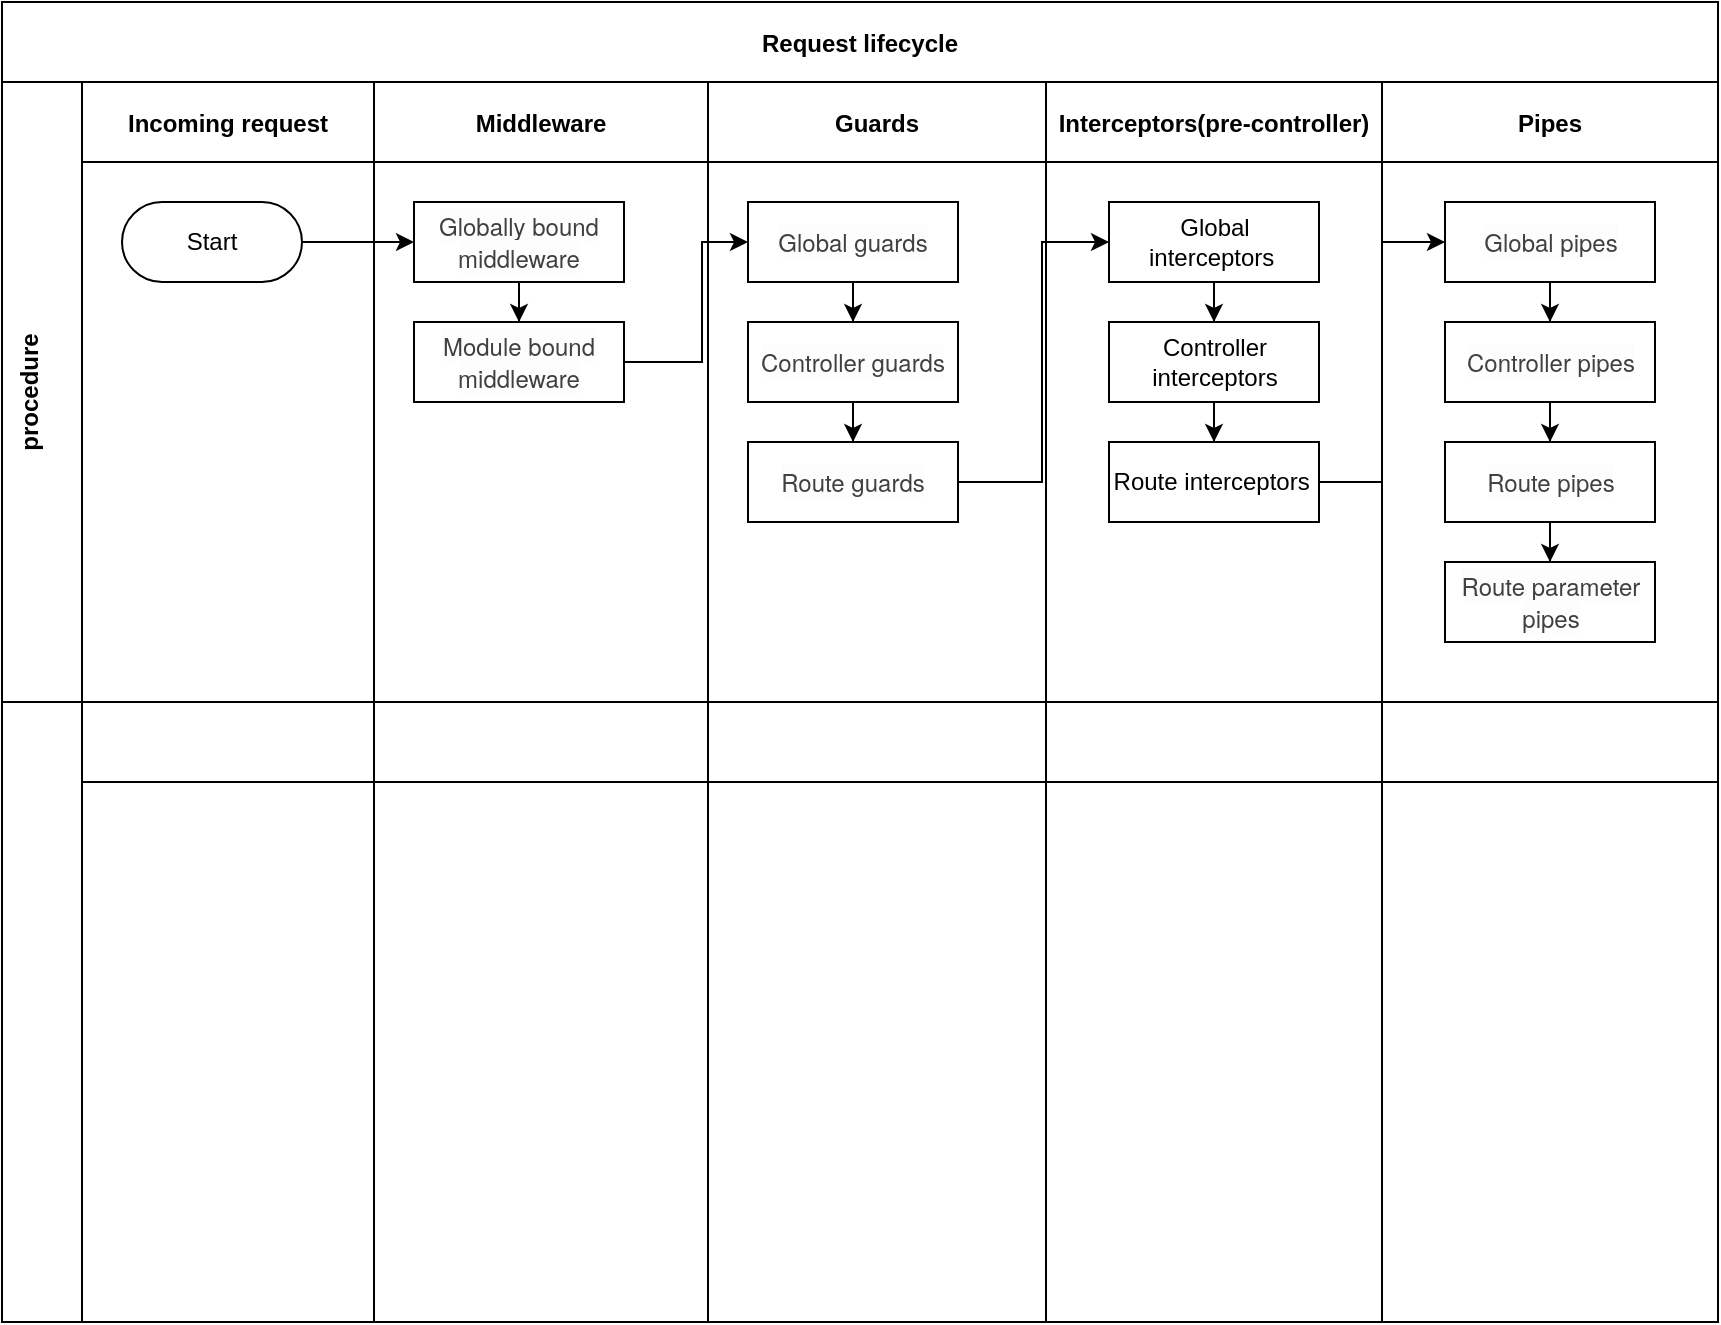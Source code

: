 <mxfile version="20.8.18" type="github">
  <diagram id="kgpKYQtTHZ0yAKxKKP6v" name="Page-1">
    <mxGraphModel dx="2209" dy="1066" grid="1" gridSize="10" guides="1" tooltips="1" connect="1" arrows="1" fold="1" page="1" pageScale="1" pageWidth="850" pageHeight="1100" math="0" shadow="0">
      <root>
        <mxCell id="0" />
        <mxCell id="1" parent="0" />
        <object label="Request lifecycle" interceptor="" id="3nuBFxr9cyL0pnOWT2aG-1">
          <mxCell style="shape=table;childLayout=tableLayout;startSize=40;collapsible=0;recursiveResize=0;expand=0;fillColor=none;fontStyle=1" parent="1" vertex="1">
            <mxGeometry x="160" y="70" width="858" height="660" as="geometry" />
          </mxCell>
        </object>
        <mxCell id="3nuBFxr9cyL0pnOWT2aG-3" value="procedure&#xa;" style="shape=tableRow;horizontal=0;swimlaneHead=0;swimlaneBody=0;top=0;left=0;bottom=0;right=0;fillColor=none;points=[[0,0.5],[1,0.5]];portConstraint=eastwest;startSize=40;collapsible=0;recursiveResize=0;expand=0;fontStyle=1;" parent="3nuBFxr9cyL0pnOWT2aG-1" vertex="1">
          <mxGeometry y="40" width="858" height="310" as="geometry" />
        </mxCell>
        <mxCell id="3nuBFxr9cyL0pnOWT2aG-4" value="Incoming request" style="swimlane;swimlaneHead=0;swimlaneBody=0;connectable=0;fillColor=none;startSize=40;collapsible=0;recursiveResize=0;expand=0;fontStyle=1;" parent="3nuBFxr9cyL0pnOWT2aG-3" vertex="1">
          <mxGeometry x="40" width="146" height="310" as="geometry">
            <mxRectangle width="146" height="310" as="alternateBounds" />
          </mxGeometry>
        </mxCell>
        <mxCell id="3nuBFxr9cyL0pnOWT2aG-6" value="Start" style="rounded=1;whiteSpace=wrap;html=1;arcSize=50;" parent="3nuBFxr9cyL0pnOWT2aG-4" vertex="1">
          <mxGeometry x="20" y="60" width="90" height="40" as="geometry" />
        </mxCell>
        <mxCell id="3nuBFxr9cyL0pnOWT2aG-8" value="Middleware" style="swimlane;swimlaneHead=0;swimlaneBody=0;connectable=0;fillColor=none;startSize=40;collapsible=0;recursiveResize=0;expand=0;fontStyle=1;" parent="3nuBFxr9cyL0pnOWT2aG-3" vertex="1">
          <mxGeometry x="186" width="167" height="310" as="geometry">
            <mxRectangle width="167" height="310" as="alternateBounds" />
          </mxGeometry>
        </mxCell>
        <mxCell id="M2qaoIHCLIplExsXG2BU-3" value="" style="edgeStyle=orthogonalEdgeStyle;rounded=0;orthogonalLoop=1;jettySize=auto;html=1;fontSize=12;" edge="1" parent="3nuBFxr9cyL0pnOWT2aG-8" source="M2qaoIHCLIplExsXG2BU-1" target="M2qaoIHCLIplExsXG2BU-2">
          <mxGeometry relative="1" as="geometry" />
        </mxCell>
        <mxCell id="M2qaoIHCLIplExsXG2BU-1" value="&lt;span style=&quot;color: rgb(64, 64, 64); font-family: &amp;quot;Source Sans Pro&amp;quot;, &amp;quot;Helvetica Neue&amp;quot;, sans-serif; font-style: normal; font-variant-ligatures: normal; font-variant-caps: normal; font-weight: 400; letter-spacing: normal; orphans: 2; text-align: left; text-indent: 0px; text-transform: none; widows: 2; word-spacing: 0px; -webkit-text-stroke-width: 0px; background-color: rgb(253, 253, 253); text-decoration-thickness: initial; text-decoration-style: initial; text-decoration-color: initial; float: none; display: inline !important;&quot;&gt;&lt;font style=&quot;font-size: 12px;&quot;&gt;Globally bound middleware&lt;/font&gt;&lt;/span&gt;" style="rounded=0;whiteSpace=wrap;html=1;" vertex="1" parent="3nuBFxr9cyL0pnOWT2aG-8">
          <mxGeometry x="20" y="60" width="105" height="40" as="geometry" />
        </mxCell>
        <mxCell id="M2qaoIHCLIplExsXG2BU-2" value="&lt;span style=&quot;color: rgb(64, 64, 64); font-family: &amp;quot;Source Sans Pro&amp;quot;, &amp;quot;Helvetica Neue&amp;quot;, sans-serif; font-style: normal; font-variant-ligatures: normal; font-variant-caps: normal; font-weight: 400; letter-spacing: normal; orphans: 2; text-align: left; text-indent: 0px; text-transform: none; widows: 2; word-spacing: 0px; -webkit-text-stroke-width: 0px; background-color: rgb(253, 253, 253); text-decoration-thickness: initial; text-decoration-style: initial; text-decoration-color: initial; float: none; display: inline !important;&quot;&gt;&lt;font style=&quot;font-size: 12px;&quot;&gt;Module bound middleware&lt;/font&gt;&lt;/span&gt;" style="rounded=0;whiteSpace=wrap;html=1;" vertex="1" parent="3nuBFxr9cyL0pnOWT2aG-8">
          <mxGeometry x="20" y="120" width="105" height="40" as="geometry" />
        </mxCell>
        <mxCell id="3nuBFxr9cyL0pnOWT2aG-11" value="Guards" style="swimlane;swimlaneHead=0;swimlaneBody=0;connectable=0;fillColor=none;startSize=40;collapsible=0;recursiveResize=0;expand=0;fontStyle=1;" parent="3nuBFxr9cyL0pnOWT2aG-3" vertex="1">
          <mxGeometry x="353" width="169" height="310" as="geometry">
            <mxRectangle width="169" height="310" as="alternateBounds" />
          </mxGeometry>
        </mxCell>
        <mxCell id="M2qaoIHCLIplExsXG2BU-18" style="edgeStyle=orthogonalEdgeStyle;rounded=0;orthogonalLoop=1;jettySize=auto;html=1;entryX=0.5;entryY=0;entryDx=0;entryDy=0;fontSize=12;" edge="1" parent="3nuBFxr9cyL0pnOWT2aG-11" source="M2qaoIHCLIplExsXG2BU-14" target="M2qaoIHCLIplExsXG2BU-15">
          <mxGeometry relative="1" as="geometry" />
        </mxCell>
        <mxCell id="M2qaoIHCLIplExsXG2BU-14" value="&lt;span style=&quot;color: rgb(64, 64, 64); font-family: &amp;quot;Source Sans Pro&amp;quot;, &amp;quot;Helvetica Neue&amp;quot;, sans-serif; font-style: normal; font-variant-ligatures: normal; font-variant-caps: normal; font-weight: 400; letter-spacing: normal; orphans: 2; text-align: left; text-indent: 0px; text-transform: none; widows: 2; word-spacing: 0px; -webkit-text-stroke-width: 0px; background-color: rgb(253, 253, 253); text-decoration-thickness: initial; text-decoration-style: initial; text-decoration-color: initial; float: none; display: inline !important;&quot;&gt;&lt;font style=&quot;font-size: 12px;&quot;&gt;Global guards&lt;/font&gt;&lt;/span&gt;" style="rounded=0;whiteSpace=wrap;html=1;" vertex="1" parent="3nuBFxr9cyL0pnOWT2aG-11">
          <mxGeometry x="20" y="60" width="105" height="40" as="geometry" />
        </mxCell>
        <mxCell id="M2qaoIHCLIplExsXG2BU-17" value="" style="edgeStyle=orthogonalEdgeStyle;rounded=0;orthogonalLoop=1;jettySize=auto;html=1;fontSize=12;" edge="1" parent="3nuBFxr9cyL0pnOWT2aG-11" source="M2qaoIHCLIplExsXG2BU-15" target="M2qaoIHCLIplExsXG2BU-16">
          <mxGeometry relative="1" as="geometry" />
        </mxCell>
        <mxCell id="M2qaoIHCLIplExsXG2BU-15" value="&lt;span style=&quot;color: rgb(64, 64, 64); font-family: &amp;quot;Source Sans Pro&amp;quot;, &amp;quot;Helvetica Neue&amp;quot;, sans-serif; font-style: normal; font-variant-ligatures: normal; font-variant-caps: normal; font-weight: 400; letter-spacing: normal; orphans: 2; text-align: left; text-indent: 0px; text-transform: none; widows: 2; word-spacing: 0px; -webkit-text-stroke-width: 0px; background-color: rgb(253, 253, 253); text-decoration-thickness: initial; text-decoration-style: initial; text-decoration-color: initial; float: none; display: inline !important;&quot;&gt;&lt;font style=&quot;font-size: 12px;&quot;&gt;Controller guards&lt;/font&gt;&lt;/span&gt;" style="rounded=0;whiteSpace=wrap;html=1;fontSize=12;" vertex="1" parent="3nuBFxr9cyL0pnOWT2aG-11">
          <mxGeometry x="20" y="120" width="105" height="40" as="geometry" />
        </mxCell>
        <mxCell id="M2qaoIHCLIplExsXG2BU-16" value="&lt;span style=&quot;color: rgb(64, 64, 64); font-family: &amp;quot;Source Sans Pro&amp;quot;, &amp;quot;Helvetica Neue&amp;quot;, sans-serif; font-style: normal; font-variant-ligatures: normal; font-variant-caps: normal; font-weight: 400; letter-spacing: normal; orphans: 2; text-align: left; text-indent: 0px; text-transform: none; widows: 2; word-spacing: 0px; -webkit-text-stroke-width: 0px; background-color: rgb(253, 253, 253); text-decoration-thickness: initial; text-decoration-style: initial; text-decoration-color: initial; float: none; display: inline !important;&quot;&gt;&lt;font style=&quot;font-size: 12px;&quot;&gt;Route guards&lt;/font&gt;&lt;/span&gt;" style="rounded=0;whiteSpace=wrap;html=1;fontSize=12;" vertex="1" parent="3nuBFxr9cyL0pnOWT2aG-11">
          <mxGeometry x="20" y="180" width="105" height="40" as="geometry" />
        </mxCell>
        <mxCell id="M2qaoIHCLIplExsXG2BU-86" value="Interceptors(pre-controller)" style="swimlane;swimlaneHead=0;swimlaneBody=0;connectable=0;fillColor=none;startSize=40;collapsible=0;recursiveResize=0;expand=0;fontStyle=1;" vertex="1" parent="3nuBFxr9cyL0pnOWT2aG-3">
          <mxGeometry x="522" width="168" height="310" as="geometry">
            <mxRectangle width="168" height="310" as="alternateBounds" />
          </mxGeometry>
        </mxCell>
        <mxCell id="M2qaoIHCLIplExsXG2BU-90" value="" style="edgeStyle=orthogonalEdgeStyle;rounded=0;orthogonalLoop=1;jettySize=auto;html=1;fontSize=12;" edge="1" parent="M2qaoIHCLIplExsXG2BU-86" source="M2qaoIHCLIplExsXG2BU-87" target="M2qaoIHCLIplExsXG2BU-89">
          <mxGeometry relative="1" as="geometry" />
        </mxCell>
        <mxCell id="M2qaoIHCLIplExsXG2BU-87" value="Global interceptors&amp;nbsp;" style="rounded=0;whiteSpace=wrap;html=1;fontSize=12;" vertex="1" parent="M2qaoIHCLIplExsXG2BU-86">
          <mxGeometry x="31.5" y="60" width="105" height="40" as="geometry" />
        </mxCell>
        <mxCell id="M2qaoIHCLIplExsXG2BU-92" value="" style="edgeStyle=orthogonalEdgeStyle;rounded=0;orthogonalLoop=1;jettySize=auto;html=1;fontSize=12;" edge="1" parent="M2qaoIHCLIplExsXG2BU-86" source="M2qaoIHCLIplExsXG2BU-89" target="M2qaoIHCLIplExsXG2BU-91">
          <mxGeometry relative="1" as="geometry" />
        </mxCell>
        <mxCell id="M2qaoIHCLIplExsXG2BU-89" value="Controller interceptors" style="rounded=0;whiteSpace=wrap;html=1;fontSize=12;" vertex="1" parent="M2qaoIHCLIplExsXG2BU-86">
          <mxGeometry x="31.5" y="120" width="105" height="40" as="geometry" />
        </mxCell>
        <mxCell id="M2qaoIHCLIplExsXG2BU-91" value="Route interceptors&amp;nbsp;" style="rounded=0;whiteSpace=wrap;html=1;fontSize=12;" vertex="1" parent="M2qaoIHCLIplExsXG2BU-86">
          <mxGeometry x="31.5" y="180" width="105" height="40" as="geometry" />
        </mxCell>
        <mxCell id="M2qaoIHCLIplExsXG2BU-93" value="Pipes" style="swimlane;swimlaneHead=0;swimlaneBody=0;connectable=0;fillColor=none;startSize=40;collapsible=0;recursiveResize=0;expand=0;fontStyle=1;" vertex="1" parent="3nuBFxr9cyL0pnOWT2aG-3">
          <mxGeometry x="690" width="168" height="310" as="geometry">
            <mxRectangle width="168" height="310" as="alternateBounds" />
          </mxGeometry>
        </mxCell>
        <mxCell id="M2qaoIHCLIplExsXG2BU-100" style="edgeStyle=orthogonalEdgeStyle;rounded=0;orthogonalLoop=1;jettySize=auto;html=1;entryX=0.5;entryY=0;entryDx=0;entryDy=0;fontSize=12;" edge="1" parent="M2qaoIHCLIplExsXG2BU-93" source="M2qaoIHCLIplExsXG2BU-96" target="M2qaoIHCLIplExsXG2BU-97">
          <mxGeometry relative="1" as="geometry" />
        </mxCell>
        <mxCell id="M2qaoIHCLIplExsXG2BU-96" value="&lt;span style=&quot;color: rgb(64, 64, 64); font-family: &amp;quot;Source Sans Pro&amp;quot;, &amp;quot;Helvetica Neue&amp;quot;, sans-serif; font-style: normal; font-variant-ligatures: normal; font-variant-caps: normal; font-weight: 400; letter-spacing: normal; orphans: 2; text-align: left; text-indent: 0px; text-transform: none; widows: 2; word-spacing: 0px; -webkit-text-stroke-width: 0px; background-color: rgb(253, 253, 253); text-decoration-thickness: initial; text-decoration-style: initial; text-decoration-color: initial; float: none; display: inline !important;&quot;&gt;&lt;font style=&quot;font-size: 12px;&quot;&gt;Global pipes&lt;/font&gt;&lt;/span&gt;" style="rounded=0;whiteSpace=wrap;html=1;" vertex="1" parent="M2qaoIHCLIplExsXG2BU-93">
          <mxGeometry x="31.5" y="60" width="105" height="40" as="geometry" />
        </mxCell>
        <mxCell id="M2qaoIHCLIplExsXG2BU-101" style="edgeStyle=orthogonalEdgeStyle;rounded=0;orthogonalLoop=1;jettySize=auto;html=1;entryX=0.5;entryY=0;entryDx=0;entryDy=0;fontSize=12;" edge="1" parent="M2qaoIHCLIplExsXG2BU-93" source="M2qaoIHCLIplExsXG2BU-97" target="M2qaoIHCLIplExsXG2BU-98">
          <mxGeometry relative="1" as="geometry" />
        </mxCell>
        <mxCell id="M2qaoIHCLIplExsXG2BU-97" value="&lt;span style=&quot;color: rgb(64, 64, 64); font-family: &amp;quot;Source Sans Pro&amp;quot;, &amp;quot;Helvetica Neue&amp;quot;, sans-serif; font-style: normal; font-variant-ligatures: normal; font-variant-caps: normal; font-weight: 400; letter-spacing: normal; orphans: 2; text-align: left; text-indent: 0px; text-transform: none; widows: 2; word-spacing: 0px; -webkit-text-stroke-width: 0px; background-color: rgb(253, 253, 253); text-decoration-thickness: initial; text-decoration-style: initial; text-decoration-color: initial; float: none; display: inline !important;&quot;&gt;&lt;font style=&quot;font-size: 12px;&quot;&gt;Controller pipes&lt;/font&gt;&lt;/span&gt;" style="rounded=0;whiteSpace=wrap;html=1;fontSize=12;" vertex="1" parent="M2qaoIHCLIplExsXG2BU-93">
          <mxGeometry x="31.5" y="120" width="105" height="40" as="geometry" />
        </mxCell>
        <mxCell id="M2qaoIHCLIplExsXG2BU-98" value="&lt;span style=&quot;color: rgb(64, 64, 64); font-family: &amp;quot;Source Sans Pro&amp;quot;, &amp;quot;Helvetica Neue&amp;quot;, sans-serif; font-style: normal; font-variant-ligatures: normal; font-variant-caps: normal; font-weight: 400; letter-spacing: normal; orphans: 2; text-align: left; text-indent: 0px; text-transform: none; widows: 2; word-spacing: 0px; -webkit-text-stroke-width: 0px; background-color: rgb(253, 253, 253); text-decoration-thickness: initial; text-decoration-style: initial; text-decoration-color: initial; float: none; display: inline !important;&quot;&gt;&lt;font style=&quot;font-size: 12px;&quot;&gt;Route pipes&lt;/font&gt;&lt;/span&gt;" style="rounded=0;whiteSpace=wrap;html=1;fontSize=12;" vertex="1" parent="M2qaoIHCLIplExsXG2BU-93">
          <mxGeometry x="31.5" y="180" width="105" height="40" as="geometry" />
        </mxCell>
        <mxCell id="M2qaoIHCLIplExsXG2BU-8" value="" style="edgeStyle=orthogonalEdgeStyle;rounded=0;orthogonalLoop=1;jettySize=auto;html=1;fontSize=12;entryX=0;entryY=0.5;entryDx=0;entryDy=0;" edge="1" parent="3nuBFxr9cyL0pnOWT2aG-3" source="3nuBFxr9cyL0pnOWT2aG-6" target="M2qaoIHCLIplExsXG2BU-1">
          <mxGeometry relative="1" as="geometry">
            <mxPoint x="190" y="80" as="targetPoint" />
          </mxGeometry>
        </mxCell>
        <mxCell id="M2qaoIHCLIplExsXG2BU-19" style="edgeStyle=orthogonalEdgeStyle;rounded=0;orthogonalLoop=1;jettySize=auto;html=1;entryX=0;entryY=0.5;entryDx=0;entryDy=0;fontSize=12;" edge="1" parent="3nuBFxr9cyL0pnOWT2aG-3" source="M2qaoIHCLIplExsXG2BU-2" target="M2qaoIHCLIplExsXG2BU-14">
          <mxGeometry relative="1" as="geometry">
            <Array as="points">
              <mxPoint x="350" y="140" />
              <mxPoint x="350" y="80" />
            </Array>
          </mxGeometry>
        </mxCell>
        <mxCell id="M2qaoIHCLIplExsXG2BU-88" value="" style="edgeStyle=orthogonalEdgeStyle;rounded=0;orthogonalLoop=1;jettySize=auto;html=1;fontSize=12;" edge="1" parent="3nuBFxr9cyL0pnOWT2aG-3" source="M2qaoIHCLIplExsXG2BU-16" target="M2qaoIHCLIplExsXG2BU-87">
          <mxGeometry relative="1" as="geometry">
            <Array as="points">
              <mxPoint x="520" y="200" />
              <mxPoint x="520" y="80" />
            </Array>
          </mxGeometry>
        </mxCell>
        <mxCell id="M2qaoIHCLIplExsXG2BU-99" style="edgeStyle=orthogonalEdgeStyle;rounded=0;orthogonalLoop=1;jettySize=auto;html=1;entryX=0;entryY=0.5;entryDx=0;entryDy=0;fontSize=12;" edge="1" parent="3nuBFxr9cyL0pnOWT2aG-3" source="M2qaoIHCLIplExsXG2BU-91" target="M2qaoIHCLIplExsXG2BU-96">
          <mxGeometry relative="1" as="geometry">
            <Array as="points">
              <mxPoint x="690" y="200" />
              <mxPoint x="690" y="80" />
            </Array>
          </mxGeometry>
        </mxCell>
        <mxCell id="M2qaoIHCLIplExsXG2BU-104" style="shape=tableRow;horizontal=0;swimlaneHead=0;swimlaneBody=0;top=0;left=0;bottom=0;right=0;fillColor=none;points=[[0,0.5],[1,0.5]];portConstraint=eastwest;startSize=40;collapsible=0;recursiveResize=0;expand=0;fontStyle=1;" vertex="1" parent="3nuBFxr9cyL0pnOWT2aG-1">
          <mxGeometry y="350" width="858" height="310" as="geometry" />
        </mxCell>
        <mxCell id="M2qaoIHCLIplExsXG2BU-105" style="swimlane;swimlaneHead=0;swimlaneBody=0;connectable=0;fillColor=none;startSize=40;collapsible=0;recursiveResize=0;expand=0;fontStyle=1;" vertex="1" parent="M2qaoIHCLIplExsXG2BU-104">
          <mxGeometry x="40" width="146" height="310" as="geometry">
            <mxRectangle width="146" height="310" as="alternateBounds" />
          </mxGeometry>
        </mxCell>
        <mxCell id="M2qaoIHCLIplExsXG2BU-106" style="swimlane;swimlaneHead=0;swimlaneBody=0;connectable=0;fillColor=none;startSize=40;collapsible=0;recursiveResize=0;expand=0;fontStyle=1;" vertex="1" parent="M2qaoIHCLIplExsXG2BU-104">
          <mxGeometry x="186" width="167" height="310" as="geometry">
            <mxRectangle width="167" height="310" as="alternateBounds" />
          </mxGeometry>
        </mxCell>
        <mxCell id="M2qaoIHCLIplExsXG2BU-107" style="swimlane;swimlaneHead=0;swimlaneBody=0;connectable=0;fillColor=none;startSize=40;collapsible=0;recursiveResize=0;expand=0;fontStyle=1;" vertex="1" parent="M2qaoIHCLIplExsXG2BU-104">
          <mxGeometry x="353" width="169" height="310" as="geometry">
            <mxRectangle width="169" height="310" as="alternateBounds" />
          </mxGeometry>
        </mxCell>
        <mxCell id="M2qaoIHCLIplExsXG2BU-108" style="swimlane;swimlaneHead=0;swimlaneBody=0;connectable=0;fillColor=none;startSize=40;collapsible=0;recursiveResize=0;expand=0;fontStyle=1;" vertex="1" parent="M2qaoIHCLIplExsXG2BU-104">
          <mxGeometry x="522" width="168" height="310" as="geometry">
            <mxRectangle width="168" height="310" as="alternateBounds" />
          </mxGeometry>
        </mxCell>
        <mxCell id="M2qaoIHCLIplExsXG2BU-109" style="swimlane;swimlaneHead=0;swimlaneBody=0;connectable=0;fillColor=none;startSize=40;collapsible=0;recursiveResize=0;expand=0;fontStyle=1;" vertex="1" parent="M2qaoIHCLIplExsXG2BU-104">
          <mxGeometry x="690" width="168" height="310" as="geometry">
            <mxRectangle width="168" height="310" as="alternateBounds" />
          </mxGeometry>
        </mxCell>
        <mxCell id="M2qaoIHCLIplExsXG2BU-102" value="&lt;span style=&quot;color: rgb(64, 64, 64); font-family: &amp;quot;Source Sans Pro&amp;quot;, &amp;quot;Helvetica Neue&amp;quot;, sans-serif; font-style: normal; font-variant-ligatures: normal; font-variant-caps: normal; font-weight: 400; letter-spacing: normal; orphans: 2; text-align: left; text-indent: 0px; text-transform: none; widows: 2; word-spacing: 0px; -webkit-text-stroke-width: 0px; background-color: rgb(253, 253, 253); text-decoration-thickness: initial; text-decoration-style: initial; text-decoration-color: initial; float: none; display: inline !important;&quot;&gt;&lt;font style=&quot;font-size: 12px;&quot;&gt;Route parameter pipes&lt;/font&gt;&lt;/span&gt;" style="rounded=0;whiteSpace=wrap;html=1;fontSize=12;" vertex="1" parent="1">
          <mxGeometry x="881.5" y="350" width="105" height="40" as="geometry" />
        </mxCell>
        <mxCell id="M2qaoIHCLIplExsXG2BU-103" value="" style="edgeStyle=orthogonalEdgeStyle;rounded=0;orthogonalLoop=1;jettySize=auto;html=1;fontSize=12;" edge="1" parent="1" source="M2qaoIHCLIplExsXG2BU-98" target="M2qaoIHCLIplExsXG2BU-102">
          <mxGeometry relative="1" as="geometry" />
        </mxCell>
      </root>
    </mxGraphModel>
  </diagram>
</mxfile>
